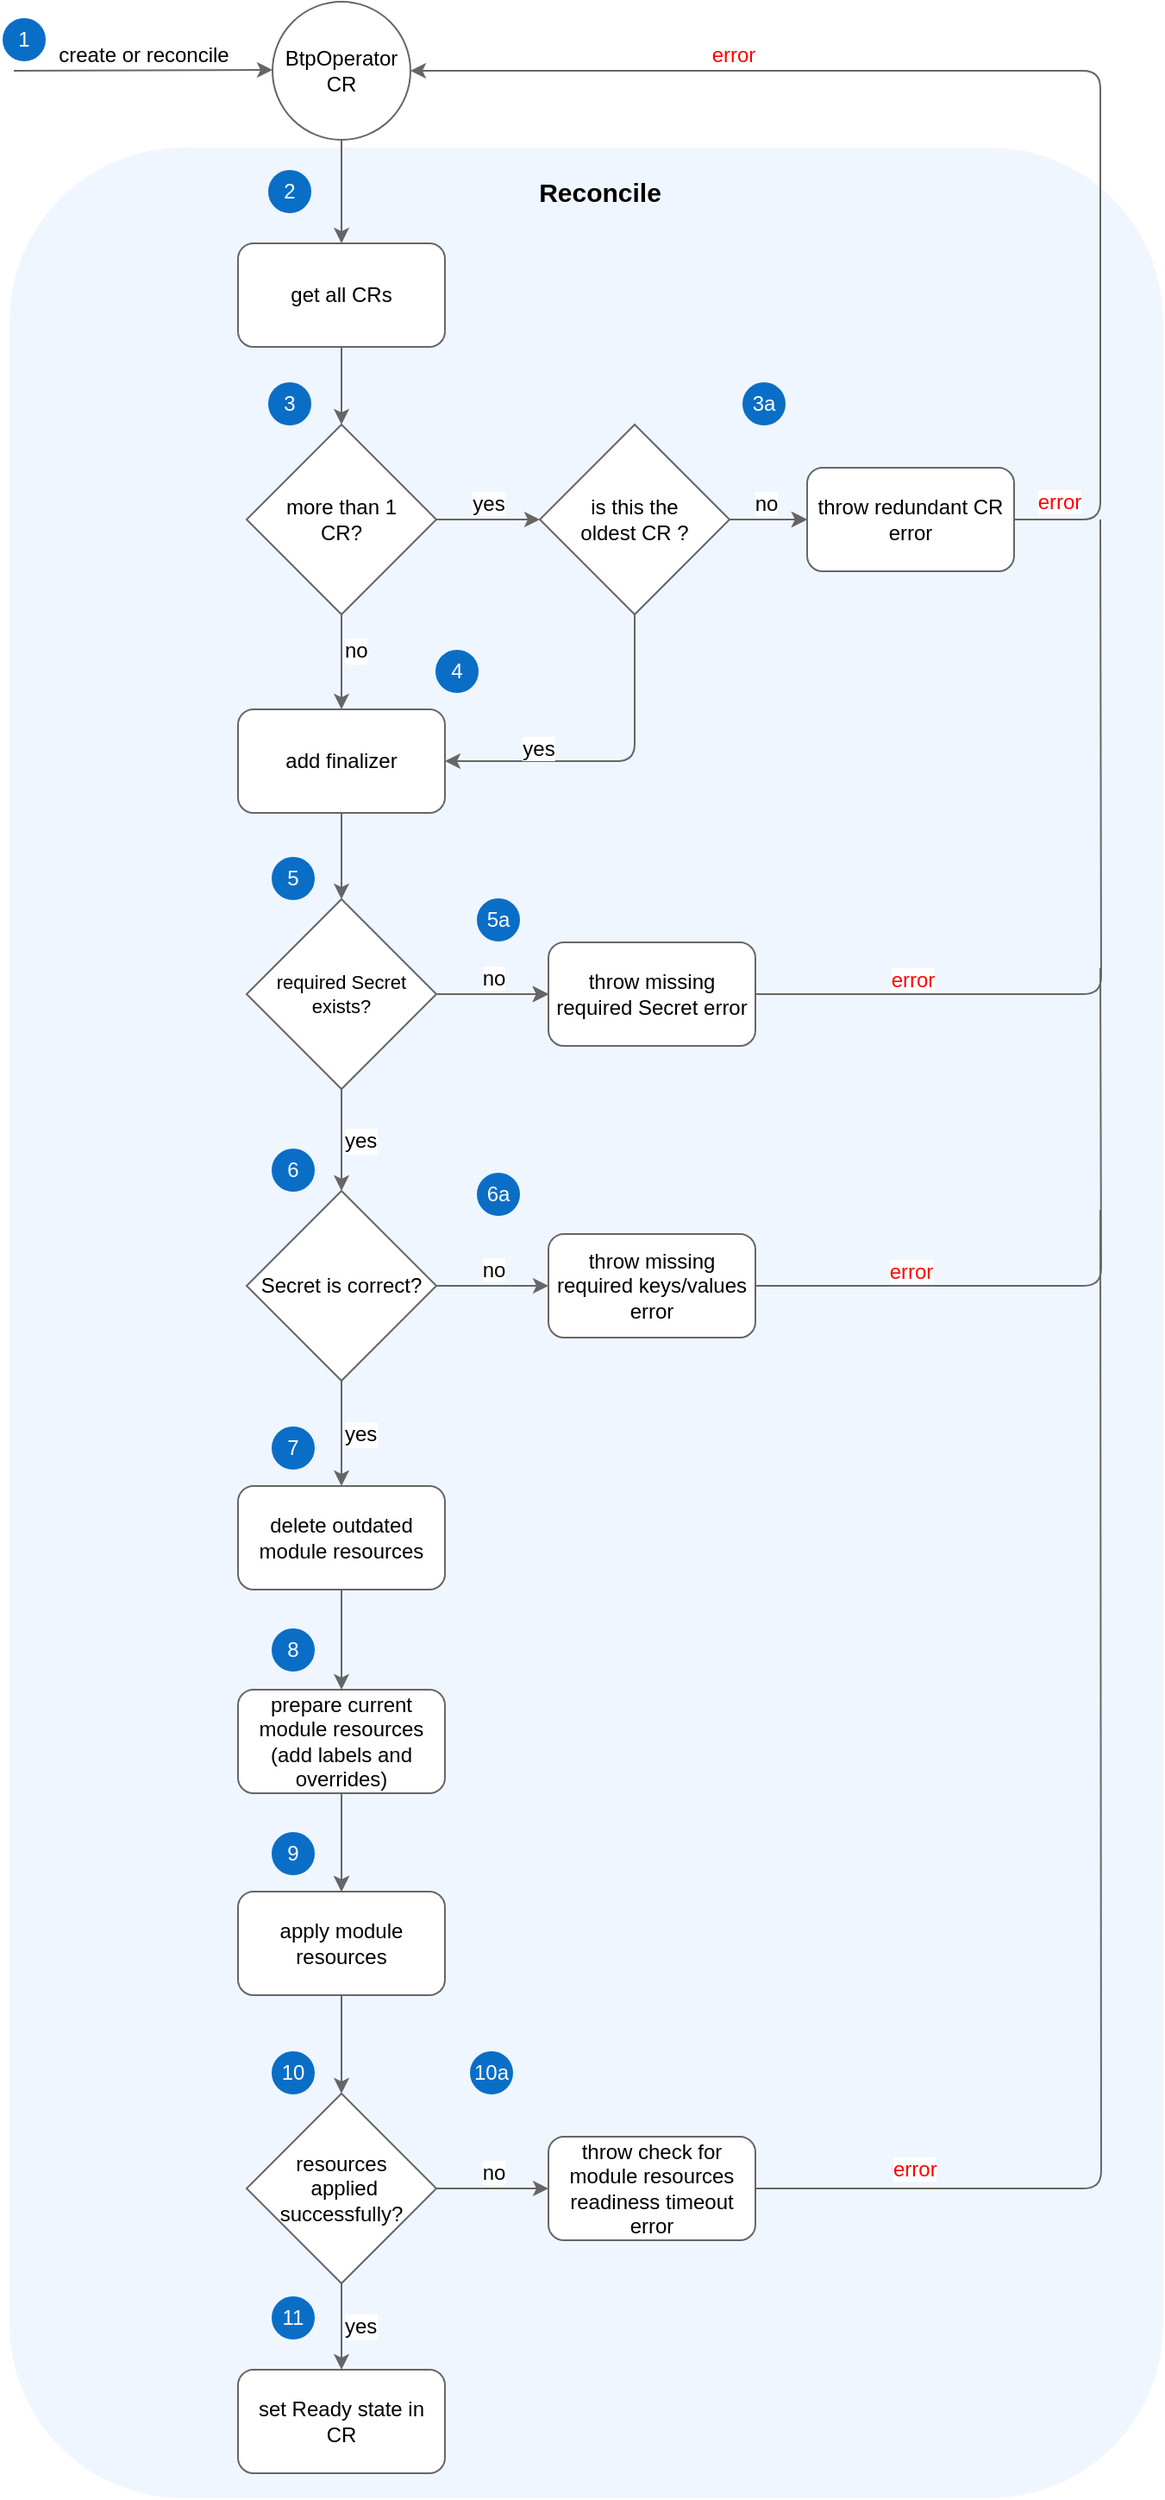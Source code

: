 <mxfile version="21.6.1" type="device">
  <diagram id="Cedq28v4Ll1XpMTqRwzR" name="Page-1">
    <mxGraphModel dx="1022" dy="739" grid="0" gridSize="10" guides="1" tooltips="1" connect="1" arrows="1" fold="1" page="0" pageScale="1" pageWidth="827" pageHeight="1169" math="0" shadow="0">
      <root>
        <mxCell id="0" />
        <mxCell id="1" parent="0" />
        <mxCell id="KmrYZ1ML7-czw5vyhhB1-1" value="" style="rounded=1;whiteSpace=wrap;html=1;fontColor=#333333;fillColor=#f0f6ff;strokeColor=#f0f6ff;labelPosition=center;verticalLabelPosition=top;align=center;verticalAlign=bottom;fontStyle=1;fontSize=14;" parent="1" vertex="1">
          <mxGeometry x="168" y="245" width="668" height="1361" as="geometry" />
        </mxCell>
        <mxCell id="bJ7v0S9oUuR_FjYUKAjI-7" value="" style="edgeStyle=orthogonalEdgeStyle;rounded=1;orthogonalLoop=1;jettySize=auto;html=1;fontSize=12;strokeColor=#666666;" parent="1" source="bJ7v0S9oUuR_FjYUKAjI-1" target="bJ7v0S9oUuR_FjYUKAjI-5" edge="1">
          <mxGeometry relative="1" as="geometry" />
        </mxCell>
        <mxCell id="bJ7v0S9oUuR_FjYUKAjI-1" value="BtpOperator CR" style="ellipse;whiteSpace=wrap;html=1;align=center;fillColor=#FFFFFF;strokeColor=#666666;" parent="1" vertex="1">
          <mxGeometry x="320" y="160" width="80" height="80" as="geometry" />
        </mxCell>
        <mxCell id="bJ7v0S9oUuR_FjYUKAjI-2" value="&lt;font style=&quot;font-size: 12px;&quot;&gt;create or reconcile&lt;/font&gt;" style="endArrow=classic;html=1;rounded=1;labelPosition=center;verticalLabelPosition=top;align=center;verticalAlign=bottom;strokeColor=#666666;" parent="1" edge="1">
          <mxGeometry width="50" height="50" relative="1" as="geometry">
            <mxPoint x="170" y="200" as="sourcePoint" />
            <mxPoint x="320" y="199.5" as="targetPoint" />
          </mxGeometry>
        </mxCell>
        <mxCell id="bJ7v0S9oUuR_FjYUKAjI-10" value="" style="edgeStyle=orthogonalEdgeStyle;rounded=1;orthogonalLoop=1;jettySize=auto;html=1;fontSize=12;strokeColor=#666666;" parent="1" source="bJ7v0S9oUuR_FjYUKAjI-4" target="bJ7v0S9oUuR_FjYUKAjI-9" edge="1">
          <mxGeometry relative="1" as="geometry" />
        </mxCell>
        <mxCell id="bJ7v0S9oUuR_FjYUKAjI-14" value="no" style="edgeLabel;html=1;align=left;verticalAlign=middle;resizable=0;points=[];fontSize=12;labelPosition=right;verticalLabelPosition=middle;" parent="bJ7v0S9oUuR_FjYUKAjI-10" vertex="1" connectable="0">
          <mxGeometry x="-0.25" y="1" relative="1" as="geometry">
            <mxPoint x="-1" as="offset" />
          </mxGeometry>
        </mxCell>
        <mxCell id="bJ7v0S9oUuR_FjYUKAjI-16" value="yes" style="edgeStyle=orthogonalEdgeStyle;rounded=1;orthogonalLoop=1;jettySize=auto;html=1;fontSize=12;strokeColor=#666666;verticalAlign=bottom;" parent="1" source="bJ7v0S9oUuR_FjYUKAjI-4" target="bJ7v0S9oUuR_FjYUKAjI-15" edge="1">
          <mxGeometry relative="1" as="geometry">
            <mxPoint as="offset" />
          </mxGeometry>
        </mxCell>
        <mxCell id="bJ7v0S9oUuR_FjYUKAjI-4" value="&lt;font style=&quot;font-size: 12px;&quot;&gt;more than 1 &lt;br style=&quot;&quot;&gt;CR?&lt;/font&gt;" style="rhombus;whiteSpace=wrap;html=1;fontSize=11;aspect=fixed;strokeColor=#666666;" parent="1" vertex="1">
          <mxGeometry x="305" y="405" width="110" height="110" as="geometry" />
        </mxCell>
        <mxCell id="bJ7v0S9oUuR_FjYUKAjI-8" value="" style="edgeStyle=orthogonalEdgeStyle;rounded=1;orthogonalLoop=1;jettySize=auto;html=1;fontSize=12;strokeColor=#666666;" parent="1" source="bJ7v0S9oUuR_FjYUKAjI-5" target="bJ7v0S9oUuR_FjYUKAjI-4" edge="1">
          <mxGeometry relative="1" as="geometry" />
        </mxCell>
        <mxCell id="bJ7v0S9oUuR_FjYUKAjI-5" value="get all CRs" style="rounded=1;whiteSpace=wrap;html=1;fontSize=12;strokeColor=#666666;" parent="1" vertex="1">
          <mxGeometry x="300" y="300" width="120" height="60" as="geometry" />
        </mxCell>
        <mxCell id="bJ7v0S9oUuR_FjYUKAjI-31" value="" style="edgeStyle=orthogonalEdgeStyle;rounded=1;orthogonalLoop=1;jettySize=auto;html=1;fontSize=12;fontColor=#FF0000;strokeColor=#666666;" parent="1" source="bJ7v0S9oUuR_FjYUKAjI-9" target="bJ7v0S9oUuR_FjYUKAjI-30" edge="1">
          <mxGeometry relative="1" as="geometry" />
        </mxCell>
        <mxCell id="bJ7v0S9oUuR_FjYUKAjI-9" value="add finalizer" style="whiteSpace=wrap;html=1;rounded=1;strokeColor=#666666;" parent="1" vertex="1">
          <mxGeometry x="300" y="570" width="120" height="60" as="geometry" />
        </mxCell>
        <mxCell id="bJ7v0S9oUuR_FjYUKAjI-24" value="yes" style="edgeStyle=orthogonalEdgeStyle;rounded=1;orthogonalLoop=1;jettySize=auto;html=1;exitX=0.5;exitY=1;exitDx=0;exitDy=0;entryX=1;entryY=0.5;entryDx=0;entryDy=0;fontSize=12;strokeColor=#666666;verticalAlign=bottom;" parent="1" source="bJ7v0S9oUuR_FjYUKAjI-15" target="bJ7v0S9oUuR_FjYUKAjI-9" edge="1">
          <mxGeometry x="0.446" y="2" relative="1" as="geometry">
            <mxPoint as="offset" />
          </mxGeometry>
        </mxCell>
        <mxCell id="bJ7v0S9oUuR_FjYUKAjI-26" value="" style="edgeStyle=orthogonalEdgeStyle;rounded=1;orthogonalLoop=1;jettySize=auto;html=1;fontSize=12;strokeColor=#666666;" parent="1" source="bJ7v0S9oUuR_FjYUKAjI-15" target="bJ7v0S9oUuR_FjYUKAjI-25" edge="1">
          <mxGeometry relative="1" as="geometry" />
        </mxCell>
        <mxCell id="bJ7v0S9oUuR_FjYUKAjI-27" value="no" style="edgeLabel;html=1;align=center;verticalAlign=bottom;resizable=0;points=[];fontSize=12;" parent="bJ7v0S9oUuR_FjYUKAjI-26" vertex="1" connectable="0">
          <mxGeometry x="-0.067" y="1" relative="1" as="geometry">
            <mxPoint as="offset" />
          </mxGeometry>
        </mxCell>
        <mxCell id="bJ7v0S9oUuR_FjYUKAjI-15" value="&lt;font style=&quot;font-size: 12px;&quot;&gt;is this the &lt;br style=&quot;&quot;&gt;oldest CR ?&lt;/font&gt;" style="rhombus;whiteSpace=wrap;html=1;aspect=fixed;fontSize=11;strokeColor=#666666;" parent="1" vertex="1">
          <mxGeometry x="475" y="405" width="110" height="110" as="geometry" />
        </mxCell>
        <mxCell id="bJ7v0S9oUuR_FjYUKAjI-28" style="edgeStyle=orthogonalEdgeStyle;rounded=1;orthogonalLoop=1;jettySize=auto;html=1;exitX=1;exitY=0.5;exitDx=0;exitDy=0;entryX=1;entryY=0.5;entryDx=0;entryDy=0;fontSize=12;strokeColor=#666666;" parent="1" source="bJ7v0S9oUuR_FjYUKAjI-25" target="bJ7v0S9oUuR_FjYUKAjI-1" edge="1">
          <mxGeometry relative="1" as="geometry">
            <Array as="points">
              <mxPoint x="800" y="460" />
              <mxPoint x="800" y="200" />
            </Array>
          </mxGeometry>
        </mxCell>
        <mxCell id="bJ7v0S9oUuR_FjYUKAjI-29" value="&lt;font color=&quot;#ff0000&quot;&gt;error&lt;/font&gt;" style="edgeLabel;html=1;align=center;verticalAlign=bottom;resizable=0;points=[];fontSize=12;" parent="bJ7v0S9oUuR_FjYUKAjI-28" vertex="1" connectable="0">
          <mxGeometry x="0.474" y="-1" relative="1" as="geometry">
            <mxPoint as="offset" />
          </mxGeometry>
        </mxCell>
        <mxCell id="bJ7v0S9oUuR_FjYUKAjI-36" value="&lt;font color=&quot;#ff0000&quot;&gt;error&lt;/font&gt;" style="edgeLabel;html=1;align=center;verticalAlign=bottom;resizable=0;points=[];fontSize=12;fontColor=#000000;" parent="bJ7v0S9oUuR_FjYUKAjI-28" vertex="1" connectable="0">
          <mxGeometry x="-0.91" y="2" relative="1" as="geometry">
            <mxPoint x="-6" as="offset" />
          </mxGeometry>
        </mxCell>
        <mxCell id="DLtRC7SgaBrb14Q_dY2P-5" value="" style="edgeStyle=orthogonalEdgeStyle;rounded=1;orthogonalLoop=1;jettySize=auto;html=1;strokeColor=#666666;" parent="1" source="bJ7v0S9oUuR_FjYUKAjI-15" target="bJ7v0S9oUuR_FjYUKAjI-25" edge="1">
          <mxGeometry relative="1" as="geometry" />
        </mxCell>
        <mxCell id="bJ7v0S9oUuR_FjYUKAjI-25" value="throw redundant CR error" style="whiteSpace=wrap;html=1;rounded=1;strokeColor=#666666;" parent="1" vertex="1">
          <mxGeometry x="630" y="430" width="120" height="60" as="geometry" />
        </mxCell>
        <mxCell id="bJ7v0S9oUuR_FjYUKAjI-38" value="no" style="edgeStyle=orthogonalEdgeStyle;rounded=0;orthogonalLoop=1;jettySize=auto;html=1;fontSize=12;fontColor=#000000;endArrow=classic;endFill=1;verticalAlign=bottom;" parent="1" source="bJ7v0S9oUuR_FjYUKAjI-30" target="bJ7v0S9oUuR_FjYUKAjI-37" edge="1">
          <mxGeometry relative="1" as="geometry" />
        </mxCell>
        <mxCell id="bJ7v0S9oUuR_FjYUKAjI-42" value="yes" style="edgeStyle=orthogonalEdgeStyle;rounded=1;orthogonalLoop=1;jettySize=auto;html=1;fontSize=12;fontColor=#000000;endArrow=classic;endFill=1;strokeColor=#666666;labelPosition=right;verticalLabelPosition=middle;align=left;verticalAlign=middle;" parent="1" source="bJ7v0S9oUuR_FjYUKAjI-30" target="bJ7v0S9oUuR_FjYUKAjI-41" edge="1">
          <mxGeometry relative="1" as="geometry" />
        </mxCell>
        <mxCell id="Pw5SRzllFQ0d9EV75_ng-1" value="" style="edgeStyle=orthogonalEdgeStyle;rounded=1;orthogonalLoop=1;jettySize=auto;html=1;strokeColor=#666666;" parent="1" source="bJ7v0S9oUuR_FjYUKAjI-30" target="bJ7v0S9oUuR_FjYUKAjI-37" edge="1">
          <mxGeometry relative="1" as="geometry" />
        </mxCell>
        <mxCell id="bJ7v0S9oUuR_FjYUKAjI-30" value="required Secret exists?" style="rhombus;whiteSpace=wrap;html=1;aspect=fixed;fontSize=11;strokeColor=#666666;" parent="1" vertex="1">
          <mxGeometry x="305" y="680" width="110" height="110" as="geometry" />
        </mxCell>
        <mxCell id="bJ7v0S9oUuR_FjYUKAjI-39" value="" style="edgeStyle=orthogonalEdgeStyle;rounded=1;orthogonalLoop=1;jettySize=auto;html=1;fontSize=12;fontColor=#FF0000;endArrow=none;endFill=0;strokeColor=#666666;" parent="1" source="bJ7v0S9oUuR_FjYUKAjI-37" edge="1">
          <mxGeometry relative="1" as="geometry">
            <mxPoint x="800" y="460" as="targetPoint" />
          </mxGeometry>
        </mxCell>
        <mxCell id="bJ7v0S9oUuR_FjYUKAjI-40" value="error" style="edgeLabel;html=1;align=center;verticalAlign=bottom;resizable=0;points=[];fontSize=12;fontColor=#FF0000;" parent="bJ7v0S9oUuR_FjYUKAjI-39" vertex="1" connectable="0">
          <mxGeometry x="-0.585" y="2" relative="1" as="geometry">
            <mxPoint x="-8" y="2" as="offset" />
          </mxGeometry>
        </mxCell>
        <mxCell id="bJ7v0S9oUuR_FjYUKAjI-37" value="throw missing required Secret error" style="whiteSpace=wrap;html=1;rounded=1;strokeColor=#666666;" parent="1" vertex="1">
          <mxGeometry x="480" y="705" width="120" height="60" as="geometry" />
        </mxCell>
        <mxCell id="bJ7v0S9oUuR_FjYUKAjI-45" value="no" style="edgeStyle=orthogonalEdgeStyle;rounded=1;orthogonalLoop=1;jettySize=auto;html=1;fontSize=12;fontColor=#000000;endArrow=classic;endFill=1;strokeColor=#666666;verticalAlign=bottom;" parent="1" source="bJ7v0S9oUuR_FjYUKAjI-41" target="bJ7v0S9oUuR_FjYUKAjI-44" edge="1">
          <mxGeometry relative="1" as="geometry" />
        </mxCell>
        <mxCell id="bJ7v0S9oUuR_FjYUKAjI-49" value="yes" style="edgeStyle=orthogonalEdgeStyle;rounded=1;orthogonalLoop=1;jettySize=auto;html=1;fontSize=12;fontColor=#000000;endArrow=classic;endFill=1;strokeColor=#666666;labelPosition=right;verticalLabelPosition=middle;align=left;verticalAlign=middle;" parent="1" source="bJ7v0S9oUuR_FjYUKAjI-41" target="bJ7v0S9oUuR_FjYUKAjI-48" edge="1">
          <mxGeometry relative="1" as="geometry" />
        </mxCell>
        <mxCell id="bJ7v0S9oUuR_FjYUKAjI-41" value="&lt;font style=&quot;font-size: 12px;&quot;&gt;Secret is correct?&lt;/font&gt;" style="rhombus;whiteSpace=wrap;html=1;aspect=fixed;fontSize=11;strokeColor=#666666;" parent="1" vertex="1">
          <mxGeometry x="305" y="849" width="110" height="110" as="geometry" />
        </mxCell>
        <mxCell id="bJ7v0S9oUuR_FjYUKAjI-46" value="" style="edgeStyle=orthogonalEdgeStyle;rounded=1;orthogonalLoop=1;jettySize=auto;html=1;fontSize=12;fontColor=#000000;endArrow=none;endFill=0;strokeColor=#666666;" parent="1" source="bJ7v0S9oUuR_FjYUKAjI-44" edge="1">
          <mxGeometry relative="1" as="geometry">
            <mxPoint x="800" y="720" as="targetPoint" />
          </mxGeometry>
        </mxCell>
        <mxCell id="bJ7v0S9oUuR_FjYUKAjI-47" value="error" style="edgeLabel;html=1;align=center;verticalAlign=bottom;resizable=0;points=[];fontSize=12;fontColor=#FF0000;" parent="bJ7v0S9oUuR_FjYUKAjI-46" vertex="1" connectable="0">
          <mxGeometry x="-0.45" y="1" relative="1" as="geometry">
            <mxPoint x="-16" y="1" as="offset" />
          </mxGeometry>
        </mxCell>
        <mxCell id="bJ7v0S9oUuR_FjYUKAjI-44" value="throw missing required keys/values error" style="whiteSpace=wrap;html=1;rounded=1;strokeColor=#666666;" parent="1" vertex="1">
          <mxGeometry x="480" y="874" width="120" height="60" as="geometry" />
        </mxCell>
        <mxCell id="bJ7v0S9oUuR_FjYUKAjI-51" value="" style="edgeStyle=orthogonalEdgeStyle;rounded=1;orthogonalLoop=1;jettySize=auto;html=1;fontSize=12;fontColor=#000000;endArrow=classic;endFill=1;strokeColor=#666666;" parent="1" source="bJ7v0S9oUuR_FjYUKAjI-48" target="bJ7v0S9oUuR_FjYUKAjI-50" edge="1">
          <mxGeometry relative="1" as="geometry" />
        </mxCell>
        <mxCell id="bJ7v0S9oUuR_FjYUKAjI-48" value="delete outdated module resources" style="whiteSpace=wrap;html=1;rounded=1;strokeColor=#666666;" parent="1" vertex="1">
          <mxGeometry x="300" y="1020" width="120" height="60" as="geometry" />
        </mxCell>
        <mxCell id="OnOha_oYimixfrr4uWvl-2" value="" style="edgeStyle=orthogonalEdgeStyle;rounded=1;orthogonalLoop=1;jettySize=auto;html=1;strokeColor=#666666;" parent="1" source="bJ7v0S9oUuR_FjYUKAjI-50" target="OnOha_oYimixfrr4uWvl-1" edge="1">
          <mxGeometry relative="1" as="geometry" />
        </mxCell>
        <mxCell id="bJ7v0S9oUuR_FjYUKAjI-50" value="prepare current module resources (add labels and overrides)" style="whiteSpace=wrap;html=1;rounded=1;strokeColor=#666666;" parent="1" vertex="1">
          <mxGeometry x="300" y="1138" width="120" height="60" as="geometry" />
        </mxCell>
        <mxCell id="bJ7v0S9oUuR_FjYUKAjI-56" value="&lt;font style=&quot;font-size: 12px;&quot;&gt;no&lt;/font&gt;" style="edgeStyle=orthogonalEdgeStyle;rounded=1;orthogonalLoop=1;jettySize=auto;html=1;fontSize=12;fontColor=#000000;endArrow=classic;endFill=1;strokeColor=#666666;verticalAlign=bottom;labelPosition=center;verticalLabelPosition=middle;align=center;" parent="1" source="bJ7v0S9oUuR_FjYUKAjI-52" target="bJ7v0S9oUuR_FjYUKAjI-55" edge="1">
          <mxGeometry relative="1" as="geometry">
            <Array as="points">
              <mxPoint x="445" y="1427" />
              <mxPoint x="445" y="1427" />
            </Array>
          </mxGeometry>
        </mxCell>
        <mxCell id="Pw5SRzllFQ0d9EV75_ng-7" value="" style="edgeStyle=orthogonalEdgeStyle;rounded=1;orthogonalLoop=1;jettySize=auto;html=1;strokeColor=#666666;fontSize=12;" parent="1" source="bJ7v0S9oUuR_FjYUKAjI-52" target="bJ7v0S9oUuR_FjYUKAjI-58" edge="1">
          <mxGeometry relative="1" as="geometry" />
        </mxCell>
        <mxCell id="Pw5SRzllFQ0d9EV75_ng-8" value="&lt;font style=&quot;font-size: 12px;&quot;&gt;yes&lt;/font&gt;" style="edgeLabel;html=1;align=left;verticalAlign=middle;resizable=0;points=[];labelPosition=right;verticalLabelPosition=middle;" parent="Pw5SRzllFQ0d9EV75_ng-7" vertex="1" connectable="0">
          <mxGeometry x="-0.023" relative="1" as="geometry">
            <mxPoint as="offset" />
          </mxGeometry>
        </mxCell>
        <mxCell id="bJ7v0S9oUuR_FjYUKAjI-52" value="&lt;font style=&quot;font-size: 12px;&quot;&gt;resources&lt;br&gt;&amp;nbsp;applied successfully?&lt;/font&gt;" style="rhombus;whiteSpace=wrap;html=1;aspect=fixed;strokeColor=#666666;labelPosition=center;verticalLabelPosition=middle;align=center;verticalAlign=middle;" parent="1" vertex="1">
          <mxGeometry x="305" y="1372" width="110" height="110" as="geometry" />
        </mxCell>
        <mxCell id="bJ7v0S9oUuR_FjYUKAjI-57" value="error" style="edgeStyle=orthogonalEdgeStyle;rounded=1;orthogonalLoop=1;jettySize=auto;html=1;fontSize=12;fontColor=#FF0000;endArrow=none;endFill=0;labelBackgroundColor=default;strokeColor=#666666;verticalAlign=bottom;labelPosition=right;verticalLabelPosition=middle;align=left;" parent="1" source="bJ7v0S9oUuR_FjYUKAjI-55" edge="1">
          <mxGeometry x="-0.797" y="2" relative="1" as="geometry">
            <mxPoint x="800" y="860" as="targetPoint" />
            <mxPoint as="offset" />
          </mxGeometry>
        </mxCell>
        <mxCell id="bJ7v0S9oUuR_FjYUKAjI-55" value="throw check for module resources readiness timeout error" style="whiteSpace=wrap;html=1;rounded=1;strokeColor=#666666;" parent="1" vertex="1">
          <mxGeometry x="480" y="1397" width="120" height="60" as="geometry" />
        </mxCell>
        <mxCell id="bJ7v0S9oUuR_FjYUKAjI-58" value="set Ready state in&lt;br&gt;CR" style="whiteSpace=wrap;html=1;rounded=1;strokeColor=#666666;" parent="1" vertex="1">
          <mxGeometry x="300" y="1532" width="120" height="60" as="geometry" />
        </mxCell>
        <mxCell id="OnOha_oYimixfrr4uWvl-3" style="edgeStyle=orthogonalEdgeStyle;rounded=1;orthogonalLoop=1;jettySize=auto;html=1;exitX=0.5;exitY=1;exitDx=0;exitDy=0;entryX=0.5;entryY=0;entryDx=0;entryDy=0;strokeColor=#666666;" parent="1" source="OnOha_oYimixfrr4uWvl-1" target="bJ7v0S9oUuR_FjYUKAjI-52" edge="1">
          <mxGeometry relative="1" as="geometry" />
        </mxCell>
        <mxCell id="OnOha_oYimixfrr4uWvl-1" value="apply module resources" style="whiteSpace=wrap;html=1;rounded=1;strokeColor=#666666;" parent="1" vertex="1">
          <mxGeometry x="300" y="1255" width="120" height="60" as="geometry" />
        </mxCell>
        <mxCell id="Pw5SRzllFQ0d9EV75_ng-5" value="" style="edgeStyle=orthogonalEdgeStyle;rounded=1;orthogonalLoop=1;jettySize=auto;html=1;strokeColor=#666666;" parent="1" edge="1">
          <mxGeometry relative="1" as="geometry">
            <mxPoint x="360" y="1198" as="sourcePoint" />
            <mxPoint x="360" y="1255" as="targetPoint" />
          </mxGeometry>
        </mxCell>
        <mxCell id="DLtRC7SgaBrb14Q_dY2P-4" value="&lt;font style=&quot;font-size: 15px;&quot;&gt;&lt;b&gt;Reconcile&lt;/b&gt;&lt;/font&gt;" style="text;html=1;strokeColor=none;fillColor=none;align=center;verticalAlign=middle;whiteSpace=wrap;rounded=0;" parent="1" vertex="1">
          <mxGeometry x="480" y="255" width="60" height="30" as="geometry" />
        </mxCell>
        <mxCell id="xVS8kuLKa4usw1O9BjvL-2" value="&lt;font color=&quot;#ffffff&quot;&gt;1&lt;/font&gt;" style="ellipse;whiteSpace=wrap;html=1;aspect=fixed;fillColor=#0a6ec7;strokeColor=#0a6ec7;" vertex="1" parent="1">
          <mxGeometry x="164" y="170" width="24" height="24" as="geometry" />
        </mxCell>
        <mxCell id="xVS8kuLKa4usw1O9BjvL-3" value="&lt;font color=&quot;#ffffff&quot;&gt;2&lt;/font&gt;" style="ellipse;whiteSpace=wrap;html=1;aspect=fixed;fillColor=#0a6ec7;strokeColor=#0a6ec7;" vertex="1" parent="1">
          <mxGeometry x="318" y="258" width="24" height="24" as="geometry" />
        </mxCell>
        <mxCell id="xVS8kuLKa4usw1O9BjvL-4" value="&lt;font color=&quot;#ffffff&quot;&gt;3&lt;/font&gt;" style="ellipse;whiteSpace=wrap;html=1;aspect=fixed;fillColor=#0a6ec7;strokeColor=#0a6ec7;" vertex="1" parent="1">
          <mxGeometry x="318" y="381" width="24" height="24" as="geometry" />
        </mxCell>
        <mxCell id="xVS8kuLKa4usw1O9BjvL-5" value="&lt;font color=&quot;#ffffff&quot;&gt;3a&lt;/font&gt;" style="ellipse;whiteSpace=wrap;html=1;aspect=fixed;fillColor=#0a6ec7;strokeColor=#0a6ec7;" vertex="1" parent="1">
          <mxGeometry x="593" y="381" width="24" height="24" as="geometry" />
        </mxCell>
        <mxCell id="xVS8kuLKa4usw1O9BjvL-6" value="&lt;font color=&quot;#ffffff&quot;&gt;4&lt;/font&gt;" style="ellipse;whiteSpace=wrap;html=1;aspect=fixed;fillColor=#0a6ec7;strokeColor=#0a6ec7;" vertex="1" parent="1">
          <mxGeometry x="415" y="536" width="24" height="24" as="geometry" />
        </mxCell>
        <mxCell id="xVS8kuLKa4usw1O9BjvL-7" value="&lt;font color=&quot;#ffffff&quot;&gt;5&lt;/font&gt;" style="ellipse;whiteSpace=wrap;html=1;aspect=fixed;fillColor=#0a6ec7;strokeColor=#0a6ec7;" vertex="1" parent="1">
          <mxGeometry x="320" y="656" width="24" height="24" as="geometry" />
        </mxCell>
        <mxCell id="xVS8kuLKa4usw1O9BjvL-8" value="&lt;font color=&quot;#ffffff&quot;&gt;5a&lt;/font&gt;" style="ellipse;whiteSpace=wrap;html=1;aspect=fixed;fillColor=#0a6ec7;strokeColor=#0a6ec7;" vertex="1" parent="1">
          <mxGeometry x="439" y="680" width="24" height="24" as="geometry" />
        </mxCell>
        <mxCell id="xVS8kuLKa4usw1O9BjvL-9" value="&lt;font color=&quot;#ffffff&quot;&gt;6&lt;/font&gt;" style="ellipse;whiteSpace=wrap;html=1;aspect=fixed;fillColor=#0a6ec7;strokeColor=#0a6ec7;" vertex="1" parent="1">
          <mxGeometry x="320" y="825" width="24" height="24" as="geometry" />
        </mxCell>
        <mxCell id="xVS8kuLKa4usw1O9BjvL-10" value="&lt;font color=&quot;#ffffff&quot;&gt;6a&lt;/font&gt;" style="ellipse;whiteSpace=wrap;html=1;aspect=fixed;fillColor=#0a6ec7;strokeColor=#0a6ec7;" vertex="1" parent="1">
          <mxGeometry x="439" y="839" width="24" height="24" as="geometry" />
        </mxCell>
        <mxCell id="xVS8kuLKa4usw1O9BjvL-11" value="&lt;font color=&quot;#ffffff&quot;&gt;7&lt;/font&gt;" style="ellipse;whiteSpace=wrap;html=1;aspect=fixed;fillColor=#0a6ec7;strokeColor=#0a6ec7;" vertex="1" parent="1">
          <mxGeometry x="320" y="986" width="24" height="24" as="geometry" />
        </mxCell>
        <mxCell id="xVS8kuLKa4usw1O9BjvL-12" value="&lt;font color=&quot;#ffffff&quot;&gt;8&lt;/font&gt;" style="ellipse;whiteSpace=wrap;html=1;aspect=fixed;fillColor=#0a6ec7;strokeColor=#0a6ec7;" vertex="1" parent="1">
          <mxGeometry x="320" y="1103" width="24" height="24" as="geometry" />
        </mxCell>
        <mxCell id="xVS8kuLKa4usw1O9BjvL-13" value="&lt;font color=&quot;#ffffff&quot;&gt;9&lt;/font&gt;" style="ellipse;whiteSpace=wrap;html=1;aspect=fixed;fillColor=#0a6ec7;strokeColor=#0a6ec7;" vertex="1" parent="1">
          <mxGeometry x="320" y="1221" width="24" height="24" as="geometry" />
        </mxCell>
        <mxCell id="xVS8kuLKa4usw1O9BjvL-14" value="&lt;font color=&quot;#ffffff&quot;&gt;10&lt;/font&gt;" style="ellipse;whiteSpace=wrap;html=1;aspect=fixed;fillColor=#0a6ec7;strokeColor=#0a6ec7;" vertex="1" parent="1">
          <mxGeometry x="320" y="1348" width="24" height="24" as="geometry" />
        </mxCell>
        <mxCell id="xVS8kuLKa4usw1O9BjvL-15" value="&lt;font color=&quot;#ffffff&quot;&gt;10a&lt;/font&gt;" style="ellipse;whiteSpace=wrap;html=1;aspect=fixed;fillColor=#0a6ec7;strokeColor=#0a6ec7;" vertex="1" parent="1">
          <mxGeometry x="435" y="1348" width="24" height="24" as="geometry" />
        </mxCell>
        <mxCell id="xVS8kuLKa4usw1O9BjvL-16" value="&lt;font color=&quot;#ffffff&quot;&gt;11&lt;/font&gt;" style="ellipse;whiteSpace=wrap;html=1;aspect=fixed;fillColor=#0a6ec7;strokeColor=#0a6ec7;" vertex="1" parent="1">
          <mxGeometry x="320" y="1490" width="24" height="24" as="geometry" />
        </mxCell>
      </root>
    </mxGraphModel>
  </diagram>
</mxfile>
